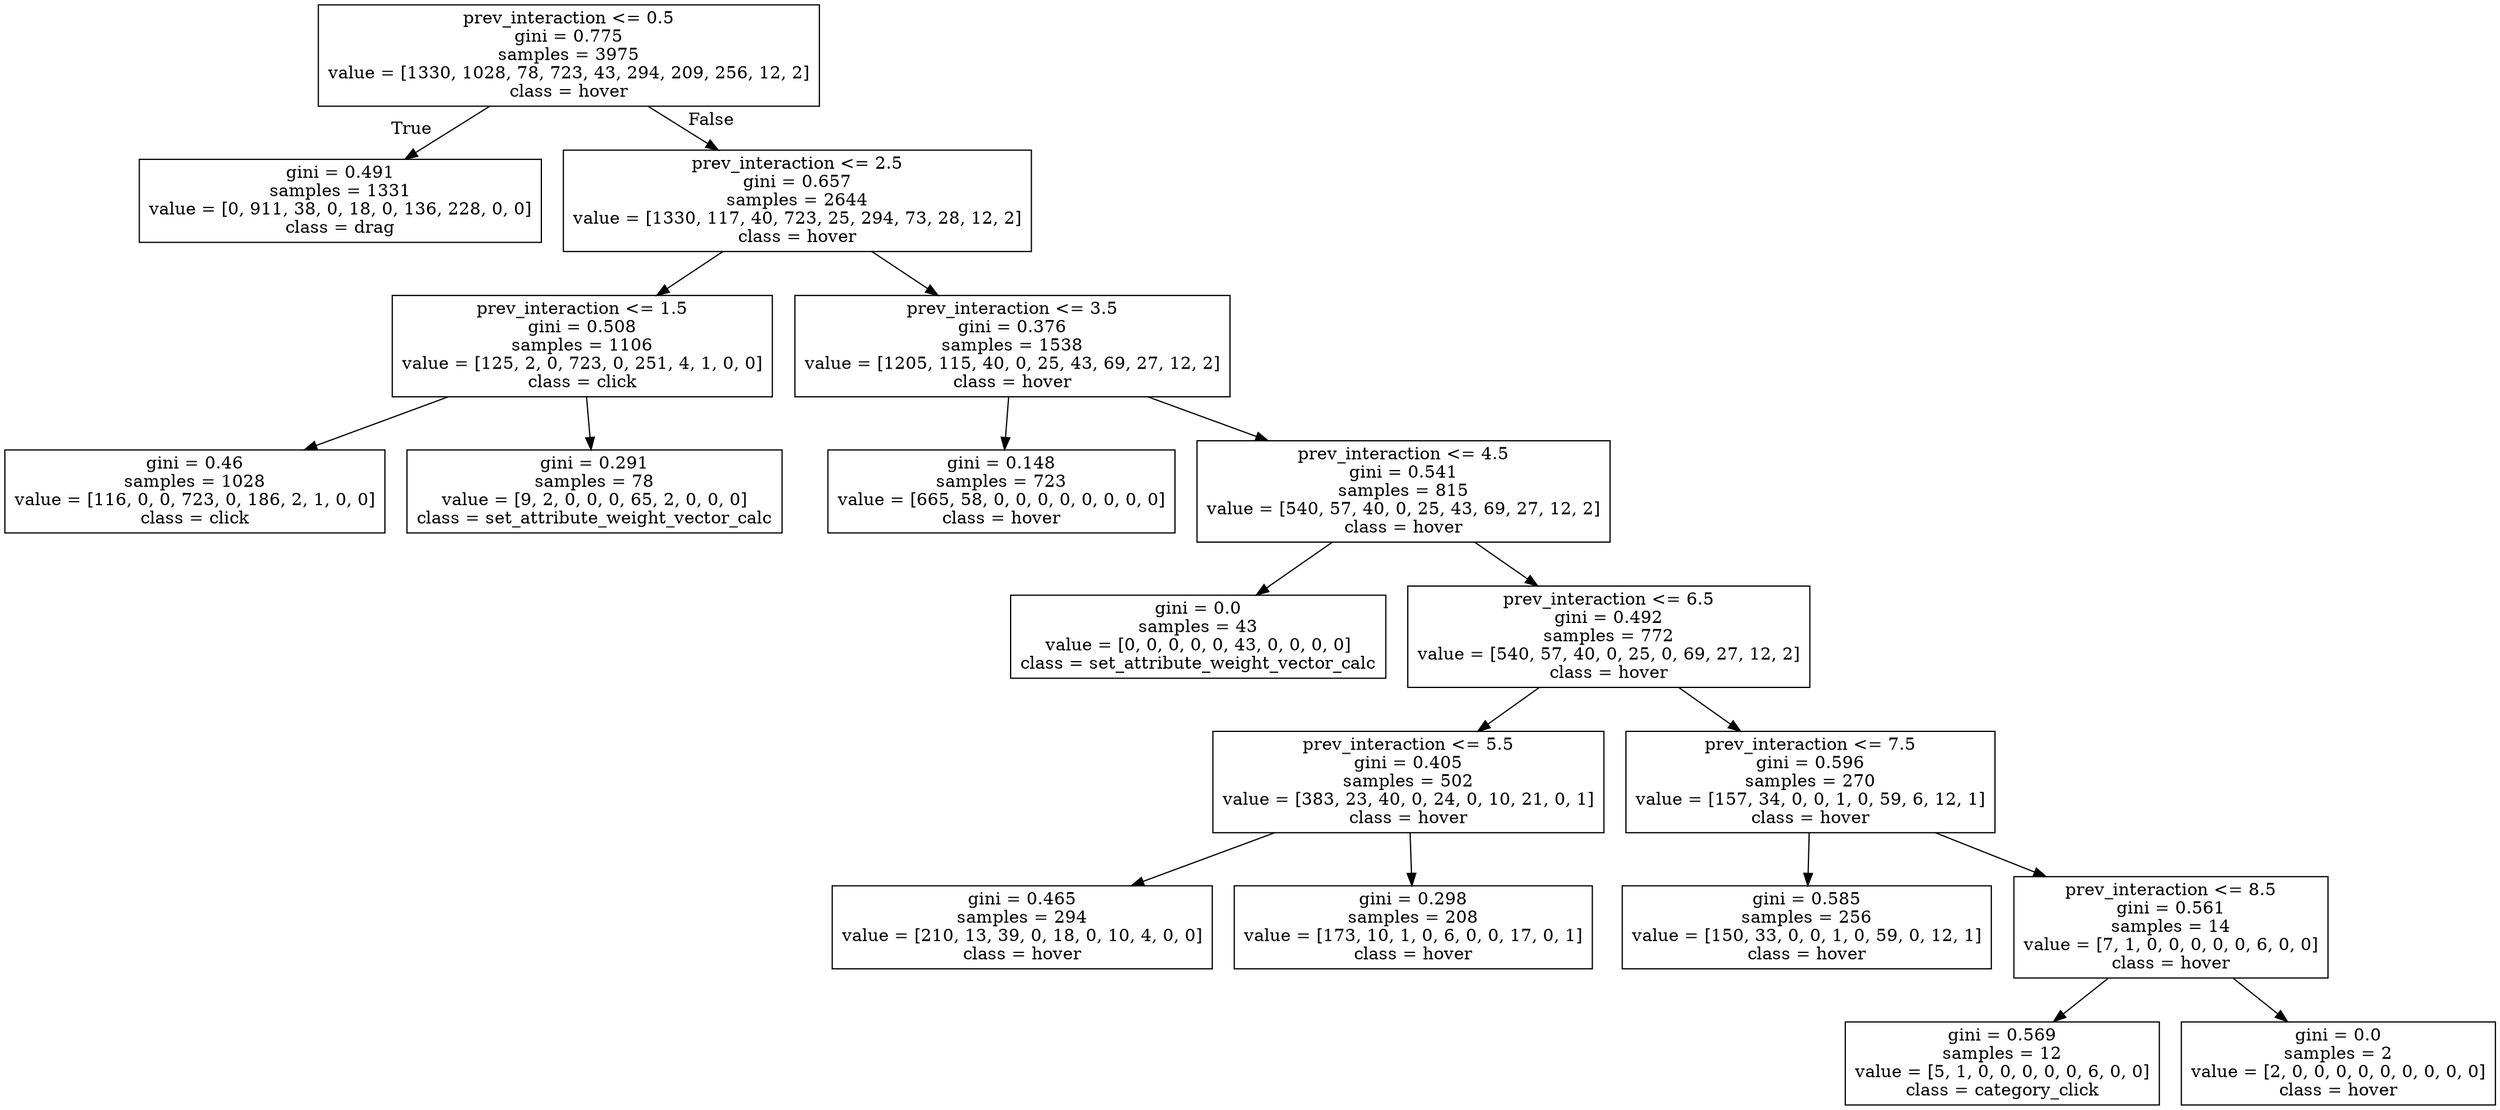digraph Tree {
node [shape=box] ;
0 [label="prev_interaction <= 0.5\ngini = 0.775\nsamples = 3975\nvalue = [1330, 1028, 78, 723, 43, 294, 209, 256, 12, 2]\nclass = hover"] ;
1 [label="gini = 0.491\nsamples = 1331\nvalue = [0, 911, 38, 0, 18, 0, 136, 228, 0, 0]\nclass = drag"] ;
0 -> 1 [labeldistance=2.5, labelangle=45, headlabel="True"] ;
2 [label="prev_interaction <= 2.5\ngini = 0.657\nsamples = 2644\nvalue = [1330, 117, 40, 723, 25, 294, 73, 28, 12, 2]\nclass = hover"] ;
0 -> 2 [labeldistance=2.5, labelangle=-45, headlabel="False"] ;
3 [label="prev_interaction <= 1.5\ngini = 0.508\nsamples = 1106\nvalue = [125, 2, 0, 723, 0, 251, 4, 1, 0, 0]\nclass = click"] ;
2 -> 3 ;
4 [label="gini = 0.46\nsamples = 1028\nvalue = [116, 0, 0, 723, 0, 186, 2, 1, 0, 0]\nclass = click"] ;
3 -> 4 ;
5 [label="gini = 0.291\nsamples = 78\nvalue = [9, 2, 0, 0, 0, 65, 2, 0, 0, 0]\nclass = set_attribute_weight_vector_calc"] ;
3 -> 5 ;
6 [label="prev_interaction <= 3.5\ngini = 0.376\nsamples = 1538\nvalue = [1205, 115, 40, 0, 25, 43, 69, 27, 12, 2]\nclass = hover"] ;
2 -> 6 ;
7 [label="gini = 0.148\nsamples = 723\nvalue = [665, 58, 0, 0, 0, 0, 0, 0, 0, 0]\nclass = hover"] ;
6 -> 7 ;
8 [label="prev_interaction <= 4.5\ngini = 0.541\nsamples = 815\nvalue = [540, 57, 40, 0, 25, 43, 69, 27, 12, 2]\nclass = hover"] ;
6 -> 8 ;
9 [label="gini = 0.0\nsamples = 43\nvalue = [0, 0, 0, 0, 0, 43, 0, 0, 0, 0]\nclass = set_attribute_weight_vector_calc"] ;
8 -> 9 ;
10 [label="prev_interaction <= 6.5\ngini = 0.492\nsamples = 772\nvalue = [540, 57, 40, 0, 25, 0, 69, 27, 12, 2]\nclass = hover"] ;
8 -> 10 ;
11 [label="prev_interaction <= 5.5\ngini = 0.405\nsamples = 502\nvalue = [383, 23, 40, 0, 24, 0, 10, 21, 0, 1]\nclass = hover"] ;
10 -> 11 ;
12 [label="gini = 0.465\nsamples = 294\nvalue = [210, 13, 39, 0, 18, 0, 10, 4, 0, 0]\nclass = hover"] ;
11 -> 12 ;
13 [label="gini = 0.298\nsamples = 208\nvalue = [173, 10, 1, 0, 6, 0, 0, 17, 0, 1]\nclass = hover"] ;
11 -> 13 ;
14 [label="prev_interaction <= 7.5\ngini = 0.596\nsamples = 270\nvalue = [157, 34, 0, 0, 1, 0, 59, 6, 12, 1]\nclass = hover"] ;
10 -> 14 ;
15 [label="gini = 0.585\nsamples = 256\nvalue = [150, 33, 0, 0, 1, 0, 59, 0, 12, 1]\nclass = hover"] ;
14 -> 15 ;
16 [label="prev_interaction <= 8.5\ngini = 0.561\nsamples = 14\nvalue = [7, 1, 0, 0, 0, 0, 0, 6, 0, 0]\nclass = hover"] ;
14 -> 16 ;
17 [label="gini = 0.569\nsamples = 12\nvalue = [5, 1, 0, 0, 0, 0, 0, 6, 0, 0]\nclass = category_click"] ;
16 -> 17 ;
18 [label="gini = 0.0\nsamples = 2\nvalue = [2, 0, 0, 0, 0, 0, 0, 0, 0, 0]\nclass = hover"] ;
16 -> 18 ;
}